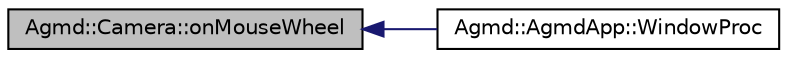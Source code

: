 digraph "Agmd::Camera::onMouseWheel"
{
  edge [fontname="Helvetica",fontsize="10",labelfontname="Helvetica",labelfontsize="10"];
  node [fontname="Helvetica",fontsize="10",shape=record];
  rankdir="LR";
  Node1 [label="Agmd::Camera::onMouseWheel",height=0.2,width=0.4,color="black", fillcolor="grey75", style="filled" fontcolor="black"];
  Node1 -> Node2 [dir="back",color="midnightblue",fontsize="10",style="solid",fontname="Helvetica"];
  Node2 [label="Agmd::AgmdApp::WindowProc",height=0.2,width=0.4,color="black", fillcolor="white", style="filled",URL="$class_agmd_1_1_agmd_app.html#a498fa9757edacc5ed5efc091ac219b25"];
}
